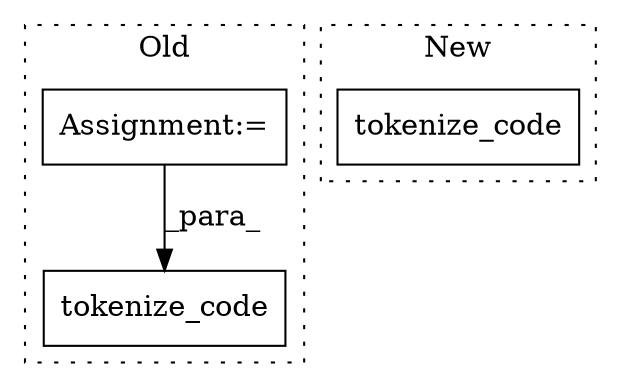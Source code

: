 digraph G {
subgraph cluster0 {
1 [label="tokenize_code" a="32" s="10850,10897" l="14,1" shape="box"];
3 [label="Assignment:=" a="7" s="10968" l="31" shape="box"];
label = "Old";
style="dotted";
}
subgraph cluster1 {
2 [label="tokenize_code" a="32" s="12075,12109" l="14,1" shape="box"];
label = "New";
style="dotted";
}
3 -> 1 [label="_para_"];
}